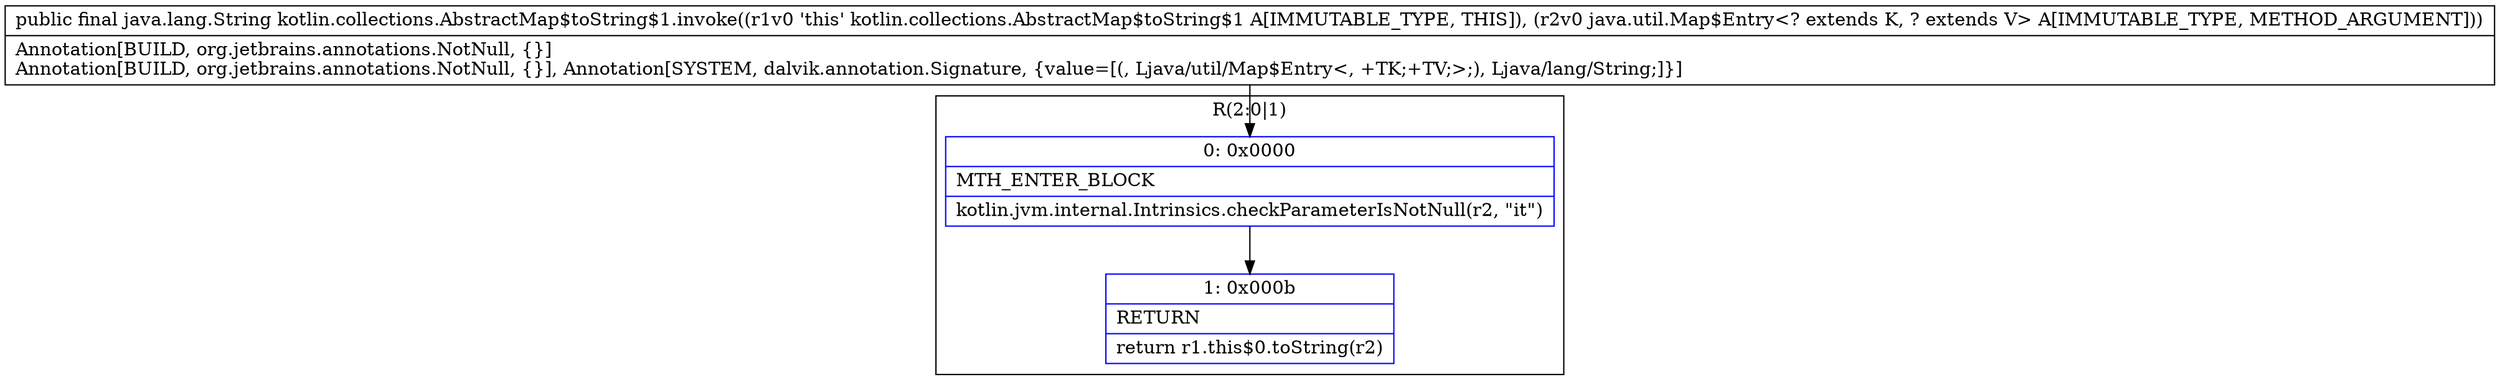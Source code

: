digraph "CFG forkotlin.collections.AbstractMap$toString$1.invoke(Ljava\/util\/Map$Entry;)Ljava\/lang\/String;" {
subgraph cluster_Region_1797816915 {
label = "R(2:0|1)";
node [shape=record,color=blue];
Node_0 [shape=record,label="{0\:\ 0x0000|MTH_ENTER_BLOCK\l|kotlin.jvm.internal.Intrinsics.checkParameterIsNotNull(r2, \"it\")\l}"];
Node_1 [shape=record,label="{1\:\ 0x000b|RETURN\l|return r1.this$0.toString(r2)\l}"];
}
MethodNode[shape=record,label="{public final java.lang.String kotlin.collections.AbstractMap$toString$1.invoke((r1v0 'this' kotlin.collections.AbstractMap$toString$1 A[IMMUTABLE_TYPE, THIS]), (r2v0 java.util.Map$Entry\<? extends K, ? extends V\> A[IMMUTABLE_TYPE, METHOD_ARGUMENT]))  | Annotation[BUILD, org.jetbrains.annotations.NotNull, \{\}]\lAnnotation[BUILD, org.jetbrains.annotations.NotNull, \{\}], Annotation[SYSTEM, dalvik.annotation.Signature, \{value=[(, Ljava\/util\/Map$Entry\<, +TK;+TV;\>;), Ljava\/lang\/String;]\}]\l}"];
MethodNode -> Node_0;
Node_0 -> Node_1;
}

